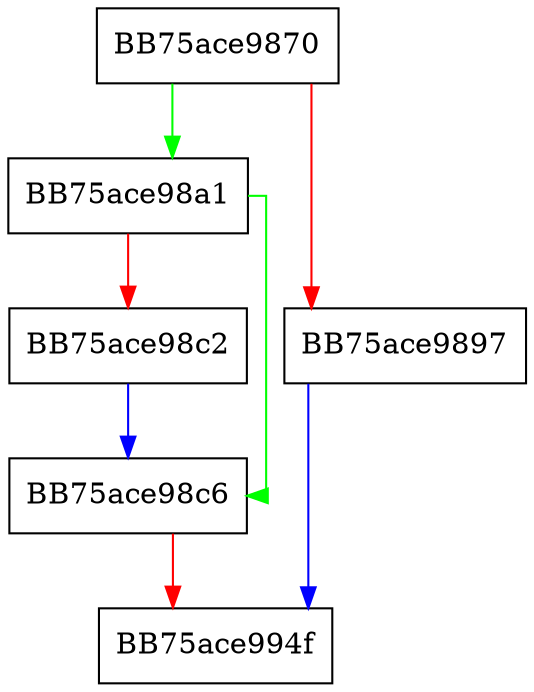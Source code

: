 digraph decode_control_flow {
  node [shape="box"];
  graph [splines=ortho];
  BB75ace9870 -> BB75ace98a1 [color="green"];
  BB75ace9870 -> BB75ace9897 [color="red"];
  BB75ace9897 -> BB75ace994f [color="blue"];
  BB75ace98a1 -> BB75ace98c6 [color="green"];
  BB75ace98a1 -> BB75ace98c2 [color="red"];
  BB75ace98c2 -> BB75ace98c6 [color="blue"];
  BB75ace98c6 -> BB75ace994f [color="red"];
}